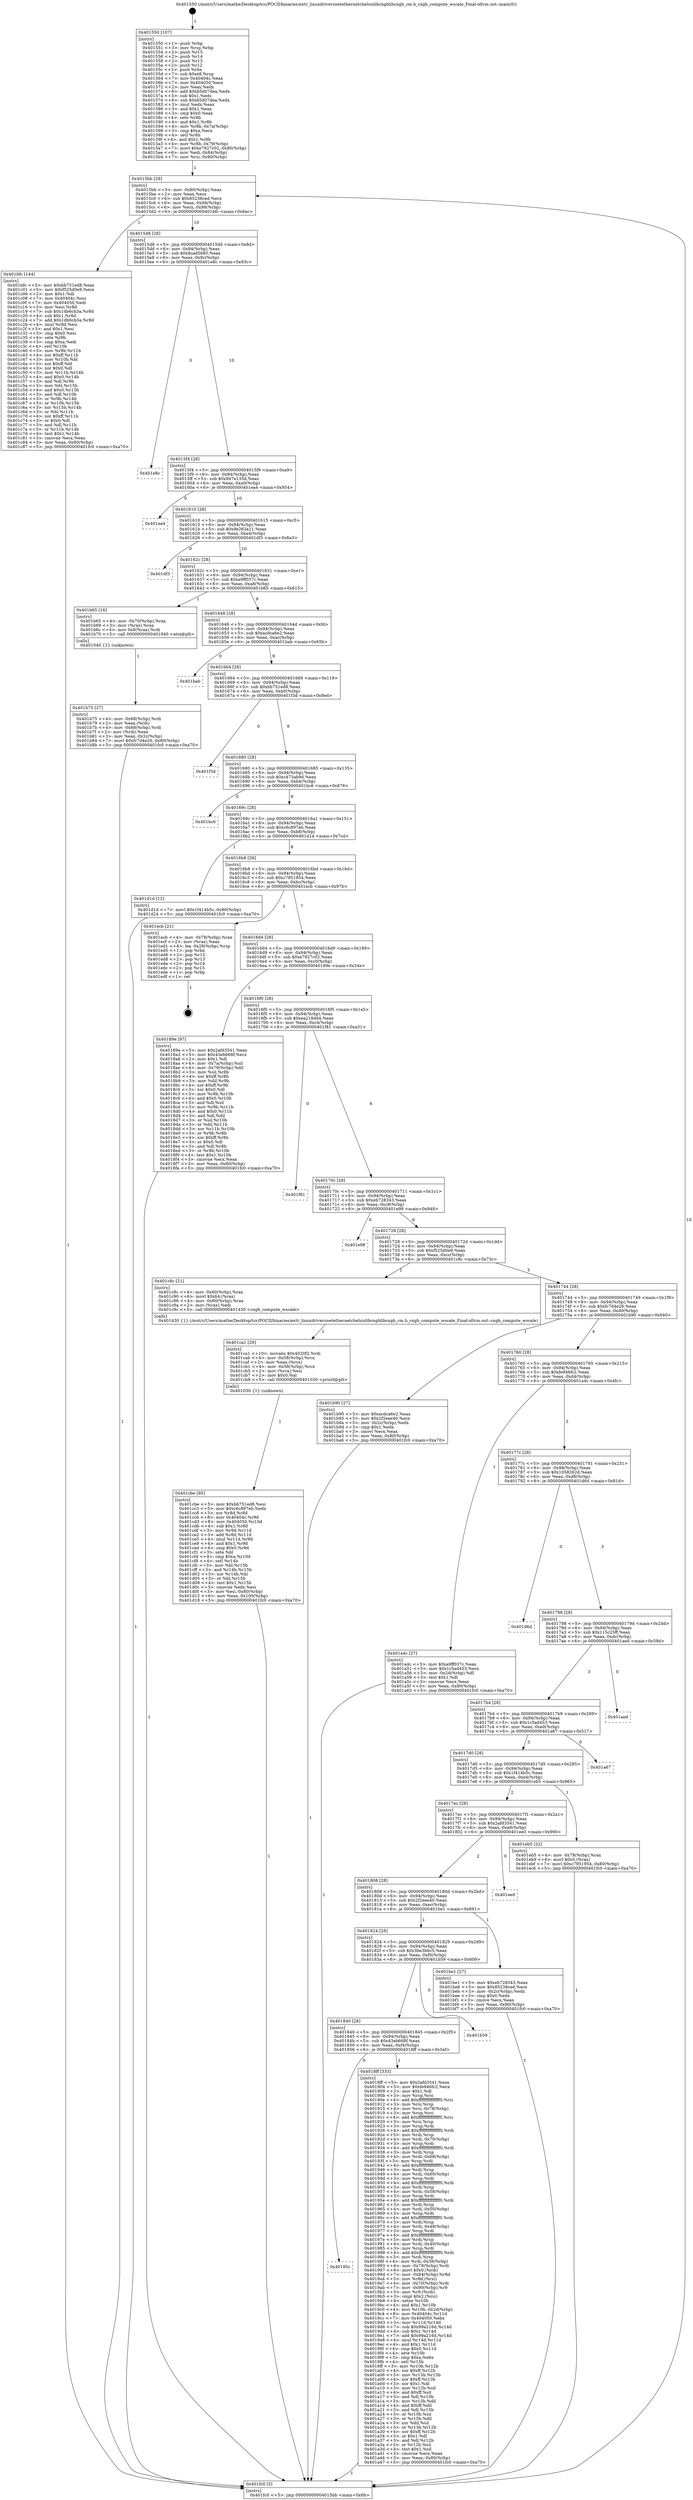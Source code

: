 digraph "0x401550" {
  label = "0x401550 (/mnt/c/Users/mathe/Desktop/tcc/POCII/binaries/extr_linuxdriversnetethernetchelsiolibcxgblibcxgb_cm.h_cxgb_compute_wscale_Final-ollvm.out::main(0))"
  labelloc = "t"
  node[shape=record]

  Entry [label="",width=0.3,height=0.3,shape=circle,fillcolor=black,style=filled]
  "0x4015bb" [label="{
     0x4015bb [29]\l
     | [instrs]\l
     &nbsp;&nbsp;0x4015bb \<+3\>: mov -0x80(%rbp),%eax\l
     &nbsp;&nbsp;0x4015be \<+2\>: mov %eax,%ecx\l
     &nbsp;&nbsp;0x4015c0 \<+6\>: sub $0x85238ced,%ecx\l
     &nbsp;&nbsp;0x4015c6 \<+6\>: mov %eax,-0x94(%rbp)\l
     &nbsp;&nbsp;0x4015cc \<+6\>: mov %ecx,-0x98(%rbp)\l
     &nbsp;&nbsp;0x4015d2 \<+6\>: je 0000000000401bfc \<main+0x6ac\>\l
  }"]
  "0x401bfc" [label="{
     0x401bfc [144]\l
     | [instrs]\l
     &nbsp;&nbsp;0x401bfc \<+5\>: mov $0xbb751ed8,%eax\l
     &nbsp;&nbsp;0x401c01 \<+5\>: mov $0xf525d0e9,%ecx\l
     &nbsp;&nbsp;0x401c06 \<+2\>: mov $0x1,%dl\l
     &nbsp;&nbsp;0x401c08 \<+7\>: mov 0x40404c,%esi\l
     &nbsp;&nbsp;0x401c0f \<+7\>: mov 0x404050,%edi\l
     &nbsp;&nbsp;0x401c16 \<+3\>: mov %esi,%r8d\l
     &nbsp;&nbsp;0x401c19 \<+7\>: sub $0x1db6cb3a,%r8d\l
     &nbsp;&nbsp;0x401c20 \<+4\>: sub $0x1,%r8d\l
     &nbsp;&nbsp;0x401c24 \<+7\>: add $0x1db6cb3a,%r8d\l
     &nbsp;&nbsp;0x401c2b \<+4\>: imul %r8d,%esi\l
     &nbsp;&nbsp;0x401c2f \<+3\>: and $0x1,%esi\l
     &nbsp;&nbsp;0x401c32 \<+3\>: cmp $0x0,%esi\l
     &nbsp;&nbsp;0x401c35 \<+4\>: sete %r9b\l
     &nbsp;&nbsp;0x401c39 \<+3\>: cmp $0xa,%edi\l
     &nbsp;&nbsp;0x401c3c \<+4\>: setl %r10b\l
     &nbsp;&nbsp;0x401c40 \<+3\>: mov %r9b,%r11b\l
     &nbsp;&nbsp;0x401c43 \<+4\>: xor $0xff,%r11b\l
     &nbsp;&nbsp;0x401c47 \<+3\>: mov %r10b,%bl\l
     &nbsp;&nbsp;0x401c4a \<+3\>: xor $0xff,%bl\l
     &nbsp;&nbsp;0x401c4d \<+3\>: xor $0x0,%dl\l
     &nbsp;&nbsp;0x401c50 \<+3\>: mov %r11b,%r14b\l
     &nbsp;&nbsp;0x401c53 \<+4\>: and $0x0,%r14b\l
     &nbsp;&nbsp;0x401c57 \<+3\>: and %dl,%r9b\l
     &nbsp;&nbsp;0x401c5a \<+3\>: mov %bl,%r15b\l
     &nbsp;&nbsp;0x401c5d \<+4\>: and $0x0,%r15b\l
     &nbsp;&nbsp;0x401c61 \<+3\>: and %dl,%r10b\l
     &nbsp;&nbsp;0x401c64 \<+3\>: or %r9b,%r14b\l
     &nbsp;&nbsp;0x401c67 \<+3\>: or %r10b,%r15b\l
     &nbsp;&nbsp;0x401c6a \<+3\>: xor %r15b,%r14b\l
     &nbsp;&nbsp;0x401c6d \<+3\>: or %bl,%r11b\l
     &nbsp;&nbsp;0x401c70 \<+4\>: xor $0xff,%r11b\l
     &nbsp;&nbsp;0x401c74 \<+3\>: or $0x0,%dl\l
     &nbsp;&nbsp;0x401c77 \<+3\>: and %dl,%r11b\l
     &nbsp;&nbsp;0x401c7a \<+3\>: or %r11b,%r14b\l
     &nbsp;&nbsp;0x401c7d \<+4\>: test $0x1,%r14b\l
     &nbsp;&nbsp;0x401c81 \<+3\>: cmovne %ecx,%eax\l
     &nbsp;&nbsp;0x401c84 \<+3\>: mov %eax,-0x80(%rbp)\l
     &nbsp;&nbsp;0x401c87 \<+5\>: jmp 0000000000401fc0 \<main+0xa70\>\l
  }"]
  "0x4015d8" [label="{
     0x4015d8 [28]\l
     | [instrs]\l
     &nbsp;&nbsp;0x4015d8 \<+5\>: jmp 00000000004015dd \<main+0x8d\>\l
     &nbsp;&nbsp;0x4015dd \<+6\>: mov -0x94(%rbp),%eax\l
     &nbsp;&nbsp;0x4015e3 \<+5\>: sub $0x8cad5685,%eax\l
     &nbsp;&nbsp;0x4015e8 \<+6\>: mov %eax,-0x9c(%rbp)\l
     &nbsp;&nbsp;0x4015ee \<+6\>: je 0000000000401e8c \<main+0x93c\>\l
  }"]
  Exit [label="",width=0.3,height=0.3,shape=circle,fillcolor=black,style=filled,peripheries=2]
  "0x401e8c" [label="{
     0x401e8c\l
  }", style=dashed]
  "0x4015f4" [label="{
     0x4015f4 [28]\l
     | [instrs]\l
     &nbsp;&nbsp;0x4015f4 \<+5\>: jmp 00000000004015f9 \<main+0xa9\>\l
     &nbsp;&nbsp;0x4015f9 \<+6\>: mov -0x94(%rbp),%eax\l
     &nbsp;&nbsp;0x4015ff \<+5\>: sub $0x947e135d,%eax\l
     &nbsp;&nbsp;0x401604 \<+6\>: mov %eax,-0xa0(%rbp)\l
     &nbsp;&nbsp;0x40160a \<+6\>: je 0000000000401ea4 \<main+0x954\>\l
  }"]
  "0x401cbe" [label="{
     0x401cbe [95]\l
     | [instrs]\l
     &nbsp;&nbsp;0x401cbe \<+5\>: mov $0xbb751ed8,%esi\l
     &nbsp;&nbsp;0x401cc3 \<+5\>: mov $0xc6c897eb,%edx\l
     &nbsp;&nbsp;0x401cc8 \<+3\>: xor %r8d,%r8d\l
     &nbsp;&nbsp;0x401ccb \<+8\>: mov 0x40404c,%r9d\l
     &nbsp;&nbsp;0x401cd3 \<+8\>: mov 0x404050,%r10d\l
     &nbsp;&nbsp;0x401cdb \<+4\>: sub $0x1,%r8d\l
     &nbsp;&nbsp;0x401cdf \<+3\>: mov %r9d,%r11d\l
     &nbsp;&nbsp;0x401ce2 \<+3\>: add %r8d,%r11d\l
     &nbsp;&nbsp;0x401ce5 \<+4\>: imul %r11d,%r9d\l
     &nbsp;&nbsp;0x401ce9 \<+4\>: and $0x1,%r9d\l
     &nbsp;&nbsp;0x401ced \<+4\>: cmp $0x0,%r9d\l
     &nbsp;&nbsp;0x401cf1 \<+3\>: sete %bl\l
     &nbsp;&nbsp;0x401cf4 \<+4\>: cmp $0xa,%r10d\l
     &nbsp;&nbsp;0x401cf8 \<+4\>: setl %r14b\l
     &nbsp;&nbsp;0x401cfc \<+3\>: mov %bl,%r15b\l
     &nbsp;&nbsp;0x401cff \<+3\>: and %r14b,%r15b\l
     &nbsp;&nbsp;0x401d02 \<+3\>: xor %r14b,%bl\l
     &nbsp;&nbsp;0x401d05 \<+3\>: or %bl,%r15b\l
     &nbsp;&nbsp;0x401d08 \<+4\>: test $0x1,%r15b\l
     &nbsp;&nbsp;0x401d0c \<+3\>: cmovne %edx,%esi\l
     &nbsp;&nbsp;0x401d0f \<+3\>: mov %esi,-0x80(%rbp)\l
     &nbsp;&nbsp;0x401d12 \<+6\>: mov %eax,-0x100(%rbp)\l
     &nbsp;&nbsp;0x401d18 \<+5\>: jmp 0000000000401fc0 \<main+0xa70\>\l
  }"]
  "0x401ea4" [label="{
     0x401ea4\l
  }", style=dashed]
  "0x401610" [label="{
     0x401610 [28]\l
     | [instrs]\l
     &nbsp;&nbsp;0x401610 \<+5\>: jmp 0000000000401615 \<main+0xc5\>\l
     &nbsp;&nbsp;0x401615 \<+6\>: mov -0x94(%rbp),%eax\l
     &nbsp;&nbsp;0x40161b \<+5\>: sub $0x9e263a11,%eax\l
     &nbsp;&nbsp;0x401620 \<+6\>: mov %eax,-0xa4(%rbp)\l
     &nbsp;&nbsp;0x401626 \<+6\>: je 0000000000401df3 \<main+0x8a3\>\l
  }"]
  "0x401ca1" [label="{
     0x401ca1 [29]\l
     | [instrs]\l
     &nbsp;&nbsp;0x401ca1 \<+10\>: movabs $0x4020f2,%rdi\l
     &nbsp;&nbsp;0x401cab \<+4\>: mov -0x58(%rbp),%rcx\l
     &nbsp;&nbsp;0x401caf \<+2\>: mov %eax,(%rcx)\l
     &nbsp;&nbsp;0x401cb1 \<+4\>: mov -0x58(%rbp),%rcx\l
     &nbsp;&nbsp;0x401cb5 \<+2\>: mov (%rcx),%esi\l
     &nbsp;&nbsp;0x401cb7 \<+2\>: mov $0x0,%al\l
     &nbsp;&nbsp;0x401cb9 \<+5\>: call 0000000000401030 \<printf@plt\>\l
     | [calls]\l
     &nbsp;&nbsp;0x401030 \{1\} (unknown)\l
  }"]
  "0x401df3" [label="{
     0x401df3\l
  }", style=dashed]
  "0x40162c" [label="{
     0x40162c [28]\l
     | [instrs]\l
     &nbsp;&nbsp;0x40162c \<+5\>: jmp 0000000000401631 \<main+0xe1\>\l
     &nbsp;&nbsp;0x401631 \<+6\>: mov -0x94(%rbp),%eax\l
     &nbsp;&nbsp;0x401637 \<+5\>: sub $0xa9ff037c,%eax\l
     &nbsp;&nbsp;0x40163c \<+6\>: mov %eax,-0xa8(%rbp)\l
     &nbsp;&nbsp;0x401642 \<+6\>: je 0000000000401b65 \<main+0x615\>\l
  }"]
  "0x401b75" [label="{
     0x401b75 [27]\l
     | [instrs]\l
     &nbsp;&nbsp;0x401b75 \<+4\>: mov -0x68(%rbp),%rdi\l
     &nbsp;&nbsp;0x401b79 \<+2\>: mov %eax,(%rdi)\l
     &nbsp;&nbsp;0x401b7b \<+4\>: mov -0x68(%rbp),%rdi\l
     &nbsp;&nbsp;0x401b7f \<+2\>: mov (%rdi),%eax\l
     &nbsp;&nbsp;0x401b81 \<+3\>: mov %eax,-0x2c(%rbp)\l
     &nbsp;&nbsp;0x401b84 \<+7\>: movl $0xfc7d4e26,-0x80(%rbp)\l
     &nbsp;&nbsp;0x401b8b \<+5\>: jmp 0000000000401fc0 \<main+0xa70\>\l
  }"]
  "0x401b65" [label="{
     0x401b65 [16]\l
     | [instrs]\l
     &nbsp;&nbsp;0x401b65 \<+4\>: mov -0x70(%rbp),%rax\l
     &nbsp;&nbsp;0x401b69 \<+3\>: mov (%rax),%rax\l
     &nbsp;&nbsp;0x401b6c \<+4\>: mov 0x8(%rax),%rdi\l
     &nbsp;&nbsp;0x401b70 \<+5\>: call 0000000000401040 \<atoi@plt\>\l
     | [calls]\l
     &nbsp;&nbsp;0x401040 \{1\} (unknown)\l
  }"]
  "0x401648" [label="{
     0x401648 [28]\l
     | [instrs]\l
     &nbsp;&nbsp;0x401648 \<+5\>: jmp 000000000040164d \<main+0xfd\>\l
     &nbsp;&nbsp;0x40164d \<+6\>: mov -0x94(%rbp),%eax\l
     &nbsp;&nbsp;0x401653 \<+5\>: sub $0xacdca6e2,%eax\l
     &nbsp;&nbsp;0x401658 \<+6\>: mov %eax,-0xac(%rbp)\l
     &nbsp;&nbsp;0x40165e \<+6\>: je 0000000000401bab \<main+0x65b\>\l
  }"]
  "0x40185c" [label="{
     0x40185c\l
  }", style=dashed]
  "0x401bab" [label="{
     0x401bab\l
  }", style=dashed]
  "0x401664" [label="{
     0x401664 [28]\l
     | [instrs]\l
     &nbsp;&nbsp;0x401664 \<+5\>: jmp 0000000000401669 \<main+0x119\>\l
     &nbsp;&nbsp;0x401669 \<+6\>: mov -0x94(%rbp),%eax\l
     &nbsp;&nbsp;0x40166f \<+5\>: sub $0xbb751ed8,%eax\l
     &nbsp;&nbsp;0x401674 \<+6\>: mov %eax,-0xb0(%rbp)\l
     &nbsp;&nbsp;0x40167a \<+6\>: je 0000000000401f3d \<main+0x9ed\>\l
  }"]
  "0x4018ff" [label="{
     0x4018ff [333]\l
     | [instrs]\l
     &nbsp;&nbsp;0x4018ff \<+5\>: mov $0x2afd3541,%eax\l
     &nbsp;&nbsp;0x401904 \<+5\>: mov $0xfe946fc2,%ecx\l
     &nbsp;&nbsp;0x401909 \<+2\>: mov $0x1,%dl\l
     &nbsp;&nbsp;0x40190b \<+3\>: mov %rsp,%rsi\l
     &nbsp;&nbsp;0x40190e \<+4\>: add $0xfffffffffffffff0,%rsi\l
     &nbsp;&nbsp;0x401912 \<+3\>: mov %rsi,%rsp\l
     &nbsp;&nbsp;0x401915 \<+4\>: mov %rsi,-0x78(%rbp)\l
     &nbsp;&nbsp;0x401919 \<+3\>: mov %rsp,%rsi\l
     &nbsp;&nbsp;0x40191c \<+4\>: add $0xfffffffffffffff0,%rsi\l
     &nbsp;&nbsp;0x401920 \<+3\>: mov %rsi,%rsp\l
     &nbsp;&nbsp;0x401923 \<+3\>: mov %rsp,%rdi\l
     &nbsp;&nbsp;0x401926 \<+4\>: add $0xfffffffffffffff0,%rdi\l
     &nbsp;&nbsp;0x40192a \<+3\>: mov %rdi,%rsp\l
     &nbsp;&nbsp;0x40192d \<+4\>: mov %rdi,-0x70(%rbp)\l
     &nbsp;&nbsp;0x401931 \<+3\>: mov %rsp,%rdi\l
     &nbsp;&nbsp;0x401934 \<+4\>: add $0xfffffffffffffff0,%rdi\l
     &nbsp;&nbsp;0x401938 \<+3\>: mov %rdi,%rsp\l
     &nbsp;&nbsp;0x40193b \<+4\>: mov %rdi,-0x68(%rbp)\l
     &nbsp;&nbsp;0x40193f \<+3\>: mov %rsp,%rdi\l
     &nbsp;&nbsp;0x401942 \<+4\>: add $0xfffffffffffffff0,%rdi\l
     &nbsp;&nbsp;0x401946 \<+3\>: mov %rdi,%rsp\l
     &nbsp;&nbsp;0x401949 \<+4\>: mov %rdi,-0x60(%rbp)\l
     &nbsp;&nbsp;0x40194d \<+3\>: mov %rsp,%rdi\l
     &nbsp;&nbsp;0x401950 \<+4\>: add $0xfffffffffffffff0,%rdi\l
     &nbsp;&nbsp;0x401954 \<+3\>: mov %rdi,%rsp\l
     &nbsp;&nbsp;0x401957 \<+4\>: mov %rdi,-0x58(%rbp)\l
     &nbsp;&nbsp;0x40195b \<+3\>: mov %rsp,%rdi\l
     &nbsp;&nbsp;0x40195e \<+4\>: add $0xfffffffffffffff0,%rdi\l
     &nbsp;&nbsp;0x401962 \<+3\>: mov %rdi,%rsp\l
     &nbsp;&nbsp;0x401965 \<+4\>: mov %rdi,-0x50(%rbp)\l
     &nbsp;&nbsp;0x401969 \<+3\>: mov %rsp,%rdi\l
     &nbsp;&nbsp;0x40196c \<+4\>: add $0xfffffffffffffff0,%rdi\l
     &nbsp;&nbsp;0x401970 \<+3\>: mov %rdi,%rsp\l
     &nbsp;&nbsp;0x401973 \<+4\>: mov %rdi,-0x48(%rbp)\l
     &nbsp;&nbsp;0x401977 \<+3\>: mov %rsp,%rdi\l
     &nbsp;&nbsp;0x40197a \<+4\>: add $0xfffffffffffffff0,%rdi\l
     &nbsp;&nbsp;0x40197e \<+3\>: mov %rdi,%rsp\l
     &nbsp;&nbsp;0x401981 \<+4\>: mov %rdi,-0x40(%rbp)\l
     &nbsp;&nbsp;0x401985 \<+3\>: mov %rsp,%rdi\l
     &nbsp;&nbsp;0x401988 \<+4\>: add $0xfffffffffffffff0,%rdi\l
     &nbsp;&nbsp;0x40198c \<+3\>: mov %rdi,%rsp\l
     &nbsp;&nbsp;0x40198f \<+4\>: mov %rdi,-0x38(%rbp)\l
     &nbsp;&nbsp;0x401993 \<+4\>: mov -0x78(%rbp),%rdi\l
     &nbsp;&nbsp;0x401997 \<+6\>: movl $0x0,(%rdi)\l
     &nbsp;&nbsp;0x40199d \<+7\>: mov -0x84(%rbp),%r8d\l
     &nbsp;&nbsp;0x4019a4 \<+3\>: mov %r8d,(%rsi)\l
     &nbsp;&nbsp;0x4019a7 \<+4\>: mov -0x70(%rbp),%rdi\l
     &nbsp;&nbsp;0x4019ab \<+7\>: mov -0x90(%rbp),%r9\l
     &nbsp;&nbsp;0x4019b2 \<+3\>: mov %r9,(%rdi)\l
     &nbsp;&nbsp;0x4019b5 \<+3\>: cmpl $0x2,(%rsi)\l
     &nbsp;&nbsp;0x4019b8 \<+4\>: setne %r10b\l
     &nbsp;&nbsp;0x4019bc \<+4\>: and $0x1,%r10b\l
     &nbsp;&nbsp;0x4019c0 \<+4\>: mov %r10b,-0x2d(%rbp)\l
     &nbsp;&nbsp;0x4019c4 \<+8\>: mov 0x40404c,%r11d\l
     &nbsp;&nbsp;0x4019cc \<+7\>: mov 0x404050,%ebx\l
     &nbsp;&nbsp;0x4019d3 \<+3\>: mov %r11d,%r14d\l
     &nbsp;&nbsp;0x4019d6 \<+7\>: sub $0x99a216d,%r14d\l
     &nbsp;&nbsp;0x4019dd \<+4\>: sub $0x1,%r14d\l
     &nbsp;&nbsp;0x4019e1 \<+7\>: add $0x99a216d,%r14d\l
     &nbsp;&nbsp;0x4019e8 \<+4\>: imul %r14d,%r11d\l
     &nbsp;&nbsp;0x4019ec \<+4\>: and $0x1,%r11d\l
     &nbsp;&nbsp;0x4019f0 \<+4\>: cmp $0x0,%r11d\l
     &nbsp;&nbsp;0x4019f4 \<+4\>: sete %r10b\l
     &nbsp;&nbsp;0x4019f8 \<+3\>: cmp $0xa,%ebx\l
     &nbsp;&nbsp;0x4019fb \<+4\>: setl %r15b\l
     &nbsp;&nbsp;0x4019ff \<+3\>: mov %r10b,%r12b\l
     &nbsp;&nbsp;0x401a02 \<+4\>: xor $0xff,%r12b\l
     &nbsp;&nbsp;0x401a06 \<+3\>: mov %r15b,%r13b\l
     &nbsp;&nbsp;0x401a09 \<+4\>: xor $0xff,%r13b\l
     &nbsp;&nbsp;0x401a0d \<+3\>: xor $0x1,%dl\l
     &nbsp;&nbsp;0x401a10 \<+3\>: mov %r12b,%sil\l
     &nbsp;&nbsp;0x401a13 \<+4\>: and $0xff,%sil\l
     &nbsp;&nbsp;0x401a17 \<+3\>: and %dl,%r10b\l
     &nbsp;&nbsp;0x401a1a \<+3\>: mov %r13b,%dil\l
     &nbsp;&nbsp;0x401a1d \<+4\>: and $0xff,%dil\l
     &nbsp;&nbsp;0x401a21 \<+3\>: and %dl,%r15b\l
     &nbsp;&nbsp;0x401a24 \<+3\>: or %r10b,%sil\l
     &nbsp;&nbsp;0x401a27 \<+3\>: or %r15b,%dil\l
     &nbsp;&nbsp;0x401a2a \<+3\>: xor %dil,%sil\l
     &nbsp;&nbsp;0x401a2d \<+3\>: or %r13b,%r12b\l
     &nbsp;&nbsp;0x401a30 \<+4\>: xor $0xff,%r12b\l
     &nbsp;&nbsp;0x401a34 \<+3\>: or $0x1,%dl\l
     &nbsp;&nbsp;0x401a37 \<+3\>: and %dl,%r12b\l
     &nbsp;&nbsp;0x401a3a \<+3\>: or %r12b,%sil\l
     &nbsp;&nbsp;0x401a3d \<+4\>: test $0x1,%sil\l
     &nbsp;&nbsp;0x401a41 \<+3\>: cmovne %ecx,%eax\l
     &nbsp;&nbsp;0x401a44 \<+3\>: mov %eax,-0x80(%rbp)\l
     &nbsp;&nbsp;0x401a47 \<+5\>: jmp 0000000000401fc0 \<main+0xa70\>\l
  }"]
  "0x401f3d" [label="{
     0x401f3d\l
  }", style=dashed]
  "0x401680" [label="{
     0x401680 [28]\l
     | [instrs]\l
     &nbsp;&nbsp;0x401680 \<+5\>: jmp 0000000000401685 \<main+0x135\>\l
     &nbsp;&nbsp;0x401685 \<+6\>: mov -0x94(%rbp),%eax\l
     &nbsp;&nbsp;0x40168b \<+5\>: sub $0xc473ab9d,%eax\l
     &nbsp;&nbsp;0x401690 \<+6\>: mov %eax,-0xb4(%rbp)\l
     &nbsp;&nbsp;0x401696 \<+6\>: je 0000000000401bc6 \<main+0x676\>\l
  }"]
  "0x401840" [label="{
     0x401840 [28]\l
     | [instrs]\l
     &nbsp;&nbsp;0x401840 \<+5\>: jmp 0000000000401845 \<main+0x2f5\>\l
     &nbsp;&nbsp;0x401845 \<+6\>: mov -0x94(%rbp),%eax\l
     &nbsp;&nbsp;0x40184b \<+5\>: sub $0x43eb668f,%eax\l
     &nbsp;&nbsp;0x401850 \<+6\>: mov %eax,-0xf4(%rbp)\l
     &nbsp;&nbsp;0x401856 \<+6\>: je 00000000004018ff \<main+0x3af\>\l
  }"]
  "0x401bc6" [label="{
     0x401bc6\l
  }", style=dashed]
  "0x40169c" [label="{
     0x40169c [28]\l
     | [instrs]\l
     &nbsp;&nbsp;0x40169c \<+5\>: jmp 00000000004016a1 \<main+0x151\>\l
     &nbsp;&nbsp;0x4016a1 \<+6\>: mov -0x94(%rbp),%eax\l
     &nbsp;&nbsp;0x4016a7 \<+5\>: sub $0xc6c897eb,%eax\l
     &nbsp;&nbsp;0x4016ac \<+6\>: mov %eax,-0xb8(%rbp)\l
     &nbsp;&nbsp;0x4016b2 \<+6\>: je 0000000000401d1d \<main+0x7cd\>\l
  }"]
  "0x401b59" [label="{
     0x401b59\l
  }", style=dashed]
  "0x401d1d" [label="{
     0x401d1d [12]\l
     | [instrs]\l
     &nbsp;&nbsp;0x401d1d \<+7\>: movl $0x1f414b5c,-0x80(%rbp)\l
     &nbsp;&nbsp;0x401d24 \<+5\>: jmp 0000000000401fc0 \<main+0xa70\>\l
  }"]
  "0x4016b8" [label="{
     0x4016b8 [28]\l
     | [instrs]\l
     &nbsp;&nbsp;0x4016b8 \<+5\>: jmp 00000000004016bd \<main+0x16d\>\l
     &nbsp;&nbsp;0x4016bd \<+6\>: mov -0x94(%rbp),%eax\l
     &nbsp;&nbsp;0x4016c3 \<+5\>: sub $0xc7951954,%eax\l
     &nbsp;&nbsp;0x4016c8 \<+6\>: mov %eax,-0xbc(%rbp)\l
     &nbsp;&nbsp;0x4016ce \<+6\>: je 0000000000401ecb \<main+0x97b\>\l
  }"]
  "0x401824" [label="{
     0x401824 [28]\l
     | [instrs]\l
     &nbsp;&nbsp;0x401824 \<+5\>: jmp 0000000000401829 \<main+0x2d9\>\l
     &nbsp;&nbsp;0x401829 \<+6\>: mov -0x94(%rbp),%eax\l
     &nbsp;&nbsp;0x40182f \<+5\>: sub $0x3be3b6c5,%eax\l
     &nbsp;&nbsp;0x401834 \<+6\>: mov %eax,-0xf0(%rbp)\l
     &nbsp;&nbsp;0x40183a \<+6\>: je 0000000000401b59 \<main+0x609\>\l
  }"]
  "0x401ecb" [label="{
     0x401ecb [21]\l
     | [instrs]\l
     &nbsp;&nbsp;0x401ecb \<+4\>: mov -0x78(%rbp),%rax\l
     &nbsp;&nbsp;0x401ecf \<+2\>: mov (%rax),%eax\l
     &nbsp;&nbsp;0x401ed1 \<+4\>: lea -0x28(%rbp),%rsp\l
     &nbsp;&nbsp;0x401ed5 \<+1\>: pop %rbx\l
     &nbsp;&nbsp;0x401ed6 \<+2\>: pop %r12\l
     &nbsp;&nbsp;0x401ed8 \<+2\>: pop %r13\l
     &nbsp;&nbsp;0x401eda \<+2\>: pop %r14\l
     &nbsp;&nbsp;0x401edc \<+2\>: pop %r15\l
     &nbsp;&nbsp;0x401ede \<+1\>: pop %rbp\l
     &nbsp;&nbsp;0x401edf \<+1\>: ret\l
  }"]
  "0x4016d4" [label="{
     0x4016d4 [28]\l
     | [instrs]\l
     &nbsp;&nbsp;0x4016d4 \<+5\>: jmp 00000000004016d9 \<main+0x189\>\l
     &nbsp;&nbsp;0x4016d9 \<+6\>: mov -0x94(%rbp),%eax\l
     &nbsp;&nbsp;0x4016df \<+5\>: sub $0xe7927c02,%eax\l
     &nbsp;&nbsp;0x4016e4 \<+6\>: mov %eax,-0xc0(%rbp)\l
     &nbsp;&nbsp;0x4016ea \<+6\>: je 000000000040189e \<main+0x34e\>\l
  }"]
  "0x401be1" [label="{
     0x401be1 [27]\l
     | [instrs]\l
     &nbsp;&nbsp;0x401be1 \<+5\>: mov $0xeb728343,%eax\l
     &nbsp;&nbsp;0x401be6 \<+5\>: mov $0x85238ced,%ecx\l
     &nbsp;&nbsp;0x401beb \<+3\>: mov -0x2c(%rbp),%edx\l
     &nbsp;&nbsp;0x401bee \<+3\>: cmp $0x0,%edx\l
     &nbsp;&nbsp;0x401bf1 \<+3\>: cmove %ecx,%eax\l
     &nbsp;&nbsp;0x401bf4 \<+3\>: mov %eax,-0x80(%rbp)\l
     &nbsp;&nbsp;0x401bf7 \<+5\>: jmp 0000000000401fc0 \<main+0xa70\>\l
  }"]
  "0x40189e" [label="{
     0x40189e [97]\l
     | [instrs]\l
     &nbsp;&nbsp;0x40189e \<+5\>: mov $0x2afd3541,%eax\l
     &nbsp;&nbsp;0x4018a3 \<+5\>: mov $0x43eb668f,%ecx\l
     &nbsp;&nbsp;0x4018a8 \<+2\>: mov $0x1,%dl\l
     &nbsp;&nbsp;0x4018aa \<+4\>: mov -0x7a(%rbp),%sil\l
     &nbsp;&nbsp;0x4018ae \<+4\>: mov -0x79(%rbp),%dil\l
     &nbsp;&nbsp;0x4018b2 \<+3\>: mov %sil,%r8b\l
     &nbsp;&nbsp;0x4018b5 \<+4\>: xor $0xff,%r8b\l
     &nbsp;&nbsp;0x4018b9 \<+3\>: mov %dil,%r9b\l
     &nbsp;&nbsp;0x4018bc \<+4\>: xor $0xff,%r9b\l
     &nbsp;&nbsp;0x4018c0 \<+3\>: xor $0x0,%dl\l
     &nbsp;&nbsp;0x4018c3 \<+3\>: mov %r8b,%r10b\l
     &nbsp;&nbsp;0x4018c6 \<+4\>: and $0x0,%r10b\l
     &nbsp;&nbsp;0x4018ca \<+3\>: and %dl,%sil\l
     &nbsp;&nbsp;0x4018cd \<+3\>: mov %r9b,%r11b\l
     &nbsp;&nbsp;0x4018d0 \<+4\>: and $0x0,%r11b\l
     &nbsp;&nbsp;0x4018d4 \<+3\>: and %dl,%dil\l
     &nbsp;&nbsp;0x4018d7 \<+3\>: or %sil,%r10b\l
     &nbsp;&nbsp;0x4018da \<+3\>: or %dil,%r11b\l
     &nbsp;&nbsp;0x4018dd \<+3\>: xor %r11b,%r10b\l
     &nbsp;&nbsp;0x4018e0 \<+3\>: or %r9b,%r8b\l
     &nbsp;&nbsp;0x4018e3 \<+4\>: xor $0xff,%r8b\l
     &nbsp;&nbsp;0x4018e7 \<+3\>: or $0x0,%dl\l
     &nbsp;&nbsp;0x4018ea \<+3\>: and %dl,%r8b\l
     &nbsp;&nbsp;0x4018ed \<+3\>: or %r8b,%r10b\l
     &nbsp;&nbsp;0x4018f0 \<+4\>: test $0x1,%r10b\l
     &nbsp;&nbsp;0x4018f4 \<+3\>: cmovne %ecx,%eax\l
     &nbsp;&nbsp;0x4018f7 \<+3\>: mov %eax,-0x80(%rbp)\l
     &nbsp;&nbsp;0x4018fa \<+5\>: jmp 0000000000401fc0 \<main+0xa70\>\l
  }"]
  "0x4016f0" [label="{
     0x4016f0 [28]\l
     | [instrs]\l
     &nbsp;&nbsp;0x4016f0 \<+5\>: jmp 00000000004016f5 \<main+0x1a5\>\l
     &nbsp;&nbsp;0x4016f5 \<+6\>: mov -0x94(%rbp),%eax\l
     &nbsp;&nbsp;0x4016fb \<+5\>: sub $0xea218dd4,%eax\l
     &nbsp;&nbsp;0x401700 \<+6\>: mov %eax,-0xc4(%rbp)\l
     &nbsp;&nbsp;0x401706 \<+6\>: je 0000000000401f81 \<main+0xa31\>\l
  }"]
  "0x401fc0" [label="{
     0x401fc0 [5]\l
     | [instrs]\l
     &nbsp;&nbsp;0x401fc0 \<+5\>: jmp 00000000004015bb \<main+0x6b\>\l
  }"]
  "0x401550" [label="{
     0x401550 [107]\l
     | [instrs]\l
     &nbsp;&nbsp;0x401550 \<+1\>: push %rbp\l
     &nbsp;&nbsp;0x401551 \<+3\>: mov %rsp,%rbp\l
     &nbsp;&nbsp;0x401554 \<+2\>: push %r15\l
     &nbsp;&nbsp;0x401556 \<+2\>: push %r14\l
     &nbsp;&nbsp;0x401558 \<+2\>: push %r13\l
     &nbsp;&nbsp;0x40155a \<+2\>: push %r12\l
     &nbsp;&nbsp;0x40155c \<+1\>: push %rbx\l
     &nbsp;&nbsp;0x40155d \<+7\>: sub $0xe8,%rsp\l
     &nbsp;&nbsp;0x401564 \<+7\>: mov 0x40404c,%eax\l
     &nbsp;&nbsp;0x40156b \<+7\>: mov 0x404050,%ecx\l
     &nbsp;&nbsp;0x401572 \<+2\>: mov %eax,%edx\l
     &nbsp;&nbsp;0x401574 \<+6\>: add $0xb5d07dea,%edx\l
     &nbsp;&nbsp;0x40157a \<+3\>: sub $0x1,%edx\l
     &nbsp;&nbsp;0x40157d \<+6\>: sub $0xb5d07dea,%edx\l
     &nbsp;&nbsp;0x401583 \<+3\>: imul %edx,%eax\l
     &nbsp;&nbsp;0x401586 \<+3\>: and $0x1,%eax\l
     &nbsp;&nbsp;0x401589 \<+3\>: cmp $0x0,%eax\l
     &nbsp;&nbsp;0x40158c \<+4\>: sete %r8b\l
     &nbsp;&nbsp;0x401590 \<+4\>: and $0x1,%r8b\l
     &nbsp;&nbsp;0x401594 \<+4\>: mov %r8b,-0x7a(%rbp)\l
     &nbsp;&nbsp;0x401598 \<+3\>: cmp $0xa,%ecx\l
     &nbsp;&nbsp;0x40159b \<+4\>: setl %r8b\l
     &nbsp;&nbsp;0x40159f \<+4\>: and $0x1,%r8b\l
     &nbsp;&nbsp;0x4015a3 \<+4\>: mov %r8b,-0x79(%rbp)\l
     &nbsp;&nbsp;0x4015a7 \<+7\>: movl $0xe7927c02,-0x80(%rbp)\l
     &nbsp;&nbsp;0x4015ae \<+6\>: mov %edi,-0x84(%rbp)\l
     &nbsp;&nbsp;0x4015b4 \<+7\>: mov %rsi,-0x90(%rbp)\l
  }"]
  "0x401808" [label="{
     0x401808 [28]\l
     | [instrs]\l
     &nbsp;&nbsp;0x401808 \<+5\>: jmp 000000000040180d \<main+0x2bd\>\l
     &nbsp;&nbsp;0x40180d \<+6\>: mov -0x94(%rbp),%eax\l
     &nbsp;&nbsp;0x401813 \<+5\>: sub $0x2f2eee40,%eax\l
     &nbsp;&nbsp;0x401818 \<+6\>: mov %eax,-0xec(%rbp)\l
     &nbsp;&nbsp;0x40181e \<+6\>: je 0000000000401be1 \<main+0x691\>\l
  }"]
  "0x401f81" [label="{
     0x401f81\l
  }", style=dashed]
  "0x40170c" [label="{
     0x40170c [28]\l
     | [instrs]\l
     &nbsp;&nbsp;0x40170c \<+5\>: jmp 0000000000401711 \<main+0x1c1\>\l
     &nbsp;&nbsp;0x401711 \<+6\>: mov -0x94(%rbp),%eax\l
     &nbsp;&nbsp;0x401717 \<+5\>: sub $0xeb728343,%eax\l
     &nbsp;&nbsp;0x40171c \<+6\>: mov %eax,-0xc8(%rbp)\l
     &nbsp;&nbsp;0x401722 \<+6\>: je 0000000000401e98 \<main+0x948\>\l
  }"]
  "0x401ee0" [label="{
     0x401ee0\l
  }", style=dashed]
  "0x401e98" [label="{
     0x401e98\l
  }", style=dashed]
  "0x401728" [label="{
     0x401728 [28]\l
     | [instrs]\l
     &nbsp;&nbsp;0x401728 \<+5\>: jmp 000000000040172d \<main+0x1dd\>\l
     &nbsp;&nbsp;0x40172d \<+6\>: mov -0x94(%rbp),%eax\l
     &nbsp;&nbsp;0x401733 \<+5\>: sub $0xf525d0e9,%eax\l
     &nbsp;&nbsp;0x401738 \<+6\>: mov %eax,-0xcc(%rbp)\l
     &nbsp;&nbsp;0x40173e \<+6\>: je 0000000000401c8c \<main+0x73c\>\l
  }"]
  "0x4017ec" [label="{
     0x4017ec [28]\l
     | [instrs]\l
     &nbsp;&nbsp;0x4017ec \<+5\>: jmp 00000000004017f1 \<main+0x2a1\>\l
     &nbsp;&nbsp;0x4017f1 \<+6\>: mov -0x94(%rbp),%eax\l
     &nbsp;&nbsp;0x4017f7 \<+5\>: sub $0x2afd3541,%eax\l
     &nbsp;&nbsp;0x4017fc \<+6\>: mov %eax,-0xe8(%rbp)\l
     &nbsp;&nbsp;0x401802 \<+6\>: je 0000000000401ee0 \<main+0x990\>\l
  }"]
  "0x401c8c" [label="{
     0x401c8c [21]\l
     | [instrs]\l
     &nbsp;&nbsp;0x401c8c \<+4\>: mov -0x60(%rbp),%rax\l
     &nbsp;&nbsp;0x401c90 \<+6\>: movl $0x64,(%rax)\l
     &nbsp;&nbsp;0x401c96 \<+4\>: mov -0x60(%rbp),%rax\l
     &nbsp;&nbsp;0x401c9a \<+2\>: mov (%rax),%edi\l
     &nbsp;&nbsp;0x401c9c \<+5\>: call 0000000000401430 \<cxgb_compute_wscale\>\l
     | [calls]\l
     &nbsp;&nbsp;0x401430 \{1\} (/mnt/c/Users/mathe/Desktop/tcc/POCII/binaries/extr_linuxdriversnetethernetchelsiolibcxgblibcxgb_cm.h_cxgb_compute_wscale_Final-ollvm.out::cxgb_compute_wscale)\l
  }"]
  "0x401744" [label="{
     0x401744 [28]\l
     | [instrs]\l
     &nbsp;&nbsp;0x401744 \<+5\>: jmp 0000000000401749 \<main+0x1f9\>\l
     &nbsp;&nbsp;0x401749 \<+6\>: mov -0x94(%rbp),%eax\l
     &nbsp;&nbsp;0x40174f \<+5\>: sub $0xfc7d4e26,%eax\l
     &nbsp;&nbsp;0x401754 \<+6\>: mov %eax,-0xd0(%rbp)\l
     &nbsp;&nbsp;0x40175a \<+6\>: je 0000000000401b90 \<main+0x640\>\l
  }"]
  "0x401eb5" [label="{
     0x401eb5 [22]\l
     | [instrs]\l
     &nbsp;&nbsp;0x401eb5 \<+4\>: mov -0x78(%rbp),%rax\l
     &nbsp;&nbsp;0x401eb9 \<+6\>: movl $0x0,(%rax)\l
     &nbsp;&nbsp;0x401ebf \<+7\>: movl $0xc7951954,-0x80(%rbp)\l
     &nbsp;&nbsp;0x401ec6 \<+5\>: jmp 0000000000401fc0 \<main+0xa70\>\l
  }"]
  "0x401b90" [label="{
     0x401b90 [27]\l
     | [instrs]\l
     &nbsp;&nbsp;0x401b90 \<+5\>: mov $0xacdca6e2,%eax\l
     &nbsp;&nbsp;0x401b95 \<+5\>: mov $0x2f2eee40,%ecx\l
     &nbsp;&nbsp;0x401b9a \<+3\>: mov -0x2c(%rbp),%edx\l
     &nbsp;&nbsp;0x401b9d \<+3\>: cmp $0x1,%edx\l
     &nbsp;&nbsp;0x401ba0 \<+3\>: cmovl %ecx,%eax\l
     &nbsp;&nbsp;0x401ba3 \<+3\>: mov %eax,-0x80(%rbp)\l
     &nbsp;&nbsp;0x401ba6 \<+5\>: jmp 0000000000401fc0 \<main+0xa70\>\l
  }"]
  "0x401760" [label="{
     0x401760 [28]\l
     | [instrs]\l
     &nbsp;&nbsp;0x401760 \<+5\>: jmp 0000000000401765 \<main+0x215\>\l
     &nbsp;&nbsp;0x401765 \<+6\>: mov -0x94(%rbp),%eax\l
     &nbsp;&nbsp;0x40176b \<+5\>: sub $0xfe946fc2,%eax\l
     &nbsp;&nbsp;0x401770 \<+6\>: mov %eax,-0xd4(%rbp)\l
     &nbsp;&nbsp;0x401776 \<+6\>: je 0000000000401a4c \<main+0x4fc\>\l
  }"]
  "0x4017d0" [label="{
     0x4017d0 [28]\l
     | [instrs]\l
     &nbsp;&nbsp;0x4017d0 \<+5\>: jmp 00000000004017d5 \<main+0x285\>\l
     &nbsp;&nbsp;0x4017d5 \<+6\>: mov -0x94(%rbp),%eax\l
     &nbsp;&nbsp;0x4017db \<+5\>: sub $0x1f414b5c,%eax\l
     &nbsp;&nbsp;0x4017e0 \<+6\>: mov %eax,-0xe4(%rbp)\l
     &nbsp;&nbsp;0x4017e6 \<+6\>: je 0000000000401eb5 \<main+0x965\>\l
  }"]
  "0x401a4c" [label="{
     0x401a4c [27]\l
     | [instrs]\l
     &nbsp;&nbsp;0x401a4c \<+5\>: mov $0xa9ff037c,%eax\l
     &nbsp;&nbsp;0x401a51 \<+5\>: mov $0x1c5ad453,%ecx\l
     &nbsp;&nbsp;0x401a56 \<+3\>: mov -0x2d(%rbp),%dl\l
     &nbsp;&nbsp;0x401a59 \<+3\>: test $0x1,%dl\l
     &nbsp;&nbsp;0x401a5c \<+3\>: cmovne %ecx,%eax\l
     &nbsp;&nbsp;0x401a5f \<+3\>: mov %eax,-0x80(%rbp)\l
     &nbsp;&nbsp;0x401a62 \<+5\>: jmp 0000000000401fc0 \<main+0xa70\>\l
  }"]
  "0x40177c" [label="{
     0x40177c [28]\l
     | [instrs]\l
     &nbsp;&nbsp;0x40177c \<+5\>: jmp 0000000000401781 \<main+0x231\>\l
     &nbsp;&nbsp;0x401781 \<+6\>: mov -0x94(%rbp),%eax\l
     &nbsp;&nbsp;0x401787 \<+5\>: sub $0x1058262d,%eax\l
     &nbsp;&nbsp;0x40178c \<+6\>: mov %eax,-0xd8(%rbp)\l
     &nbsp;&nbsp;0x401792 \<+6\>: je 0000000000401d6d \<main+0x81d\>\l
  }"]
  "0x401a67" [label="{
     0x401a67\l
  }", style=dashed]
  "0x401d6d" [label="{
     0x401d6d\l
  }", style=dashed]
  "0x401798" [label="{
     0x401798 [28]\l
     | [instrs]\l
     &nbsp;&nbsp;0x401798 \<+5\>: jmp 000000000040179d \<main+0x24d\>\l
     &nbsp;&nbsp;0x40179d \<+6\>: mov -0x94(%rbp),%eax\l
     &nbsp;&nbsp;0x4017a3 \<+5\>: sub $0x115c25ff,%eax\l
     &nbsp;&nbsp;0x4017a8 \<+6\>: mov %eax,-0xdc(%rbp)\l
     &nbsp;&nbsp;0x4017ae \<+6\>: je 0000000000401aed \<main+0x59d\>\l
  }"]
  "0x4017b4" [label="{
     0x4017b4 [28]\l
     | [instrs]\l
     &nbsp;&nbsp;0x4017b4 \<+5\>: jmp 00000000004017b9 \<main+0x269\>\l
     &nbsp;&nbsp;0x4017b9 \<+6\>: mov -0x94(%rbp),%eax\l
     &nbsp;&nbsp;0x4017bf \<+5\>: sub $0x1c5ad453,%eax\l
     &nbsp;&nbsp;0x4017c4 \<+6\>: mov %eax,-0xe0(%rbp)\l
     &nbsp;&nbsp;0x4017ca \<+6\>: je 0000000000401a67 \<main+0x517\>\l
  }"]
  "0x401aed" [label="{
     0x401aed\l
  }", style=dashed]
  Entry -> "0x401550" [label=" 1"]
  "0x4015bb" -> "0x401bfc" [label=" 1"]
  "0x4015bb" -> "0x4015d8" [label=" 10"]
  "0x401ecb" -> Exit [label=" 1"]
  "0x4015d8" -> "0x401e8c" [label=" 0"]
  "0x4015d8" -> "0x4015f4" [label=" 10"]
  "0x401eb5" -> "0x401fc0" [label=" 1"]
  "0x4015f4" -> "0x401ea4" [label=" 0"]
  "0x4015f4" -> "0x401610" [label=" 10"]
  "0x401d1d" -> "0x401fc0" [label=" 1"]
  "0x401610" -> "0x401df3" [label=" 0"]
  "0x401610" -> "0x40162c" [label=" 10"]
  "0x401cbe" -> "0x401fc0" [label=" 1"]
  "0x40162c" -> "0x401b65" [label=" 1"]
  "0x40162c" -> "0x401648" [label=" 9"]
  "0x401ca1" -> "0x401cbe" [label=" 1"]
  "0x401648" -> "0x401bab" [label=" 0"]
  "0x401648" -> "0x401664" [label=" 9"]
  "0x401bfc" -> "0x401fc0" [label=" 1"]
  "0x401664" -> "0x401f3d" [label=" 0"]
  "0x401664" -> "0x401680" [label=" 9"]
  "0x401be1" -> "0x401fc0" [label=" 1"]
  "0x401680" -> "0x401bc6" [label=" 0"]
  "0x401680" -> "0x40169c" [label=" 9"]
  "0x401b75" -> "0x401fc0" [label=" 1"]
  "0x40169c" -> "0x401d1d" [label=" 1"]
  "0x40169c" -> "0x4016b8" [label=" 8"]
  "0x401b65" -> "0x401b75" [label=" 1"]
  "0x4016b8" -> "0x401ecb" [label=" 1"]
  "0x4016b8" -> "0x4016d4" [label=" 7"]
  "0x4018ff" -> "0x401fc0" [label=" 1"]
  "0x4016d4" -> "0x40189e" [label=" 1"]
  "0x4016d4" -> "0x4016f0" [label=" 6"]
  "0x40189e" -> "0x401fc0" [label=" 1"]
  "0x401550" -> "0x4015bb" [label=" 1"]
  "0x401fc0" -> "0x4015bb" [label=" 10"]
  "0x401c8c" -> "0x401ca1" [label=" 1"]
  "0x4016f0" -> "0x401f81" [label=" 0"]
  "0x4016f0" -> "0x40170c" [label=" 6"]
  "0x401840" -> "0x4018ff" [label=" 1"]
  "0x40170c" -> "0x401e98" [label=" 0"]
  "0x40170c" -> "0x401728" [label=" 6"]
  "0x401b90" -> "0x401fc0" [label=" 1"]
  "0x401728" -> "0x401c8c" [label=" 1"]
  "0x401728" -> "0x401744" [label=" 5"]
  "0x401824" -> "0x401b59" [label=" 0"]
  "0x401744" -> "0x401b90" [label=" 1"]
  "0x401744" -> "0x401760" [label=" 4"]
  "0x401a4c" -> "0x401fc0" [label=" 1"]
  "0x401760" -> "0x401a4c" [label=" 1"]
  "0x401760" -> "0x40177c" [label=" 3"]
  "0x401808" -> "0x401be1" [label=" 1"]
  "0x40177c" -> "0x401d6d" [label=" 0"]
  "0x40177c" -> "0x401798" [label=" 3"]
  "0x401840" -> "0x40185c" [label=" 0"]
  "0x401798" -> "0x401aed" [label=" 0"]
  "0x401798" -> "0x4017b4" [label=" 3"]
  "0x4017ec" -> "0x401808" [label=" 2"]
  "0x4017b4" -> "0x401a67" [label=" 0"]
  "0x4017b4" -> "0x4017d0" [label=" 3"]
  "0x401808" -> "0x401824" [label=" 1"]
  "0x4017d0" -> "0x401eb5" [label=" 1"]
  "0x4017d0" -> "0x4017ec" [label=" 2"]
  "0x401824" -> "0x401840" [label=" 1"]
  "0x4017ec" -> "0x401ee0" [label=" 0"]
}
